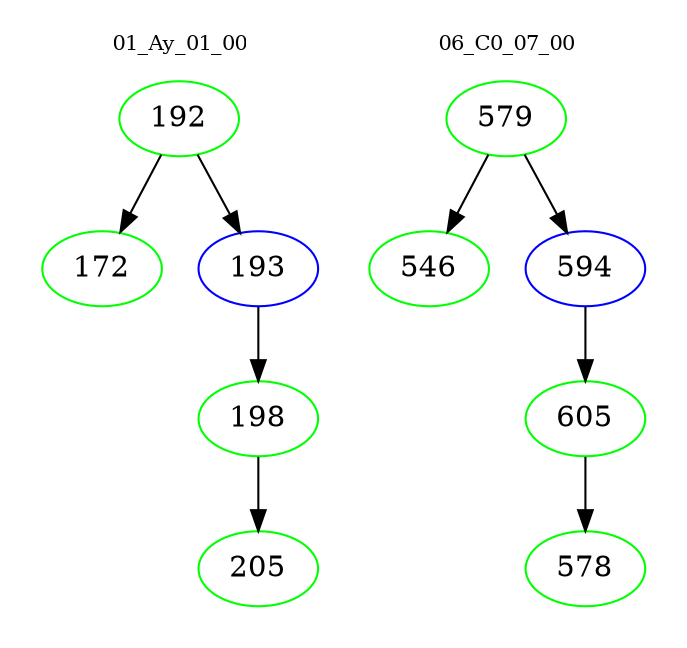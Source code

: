 digraph{
subgraph cluster_0 {
color = white
label = "01_Ay_01_00";
fontsize=10;
T0_192 [label="192", color="green"]
T0_192 -> T0_172 [color="black"]
T0_172 [label="172", color="green"]
T0_192 -> T0_193 [color="black"]
T0_193 [label="193", color="blue"]
T0_193 -> T0_198 [color="black"]
T0_198 [label="198", color="green"]
T0_198 -> T0_205 [color="black"]
T0_205 [label="205", color="green"]
}
subgraph cluster_1 {
color = white
label = "06_C0_07_00";
fontsize=10;
T1_579 [label="579", color="green"]
T1_579 -> T1_546 [color="black"]
T1_546 [label="546", color="green"]
T1_579 -> T1_594 [color="black"]
T1_594 [label="594", color="blue"]
T1_594 -> T1_605 [color="black"]
T1_605 [label="605", color="green"]
T1_605 -> T1_578 [color="black"]
T1_578 [label="578", color="green"]
}
}
